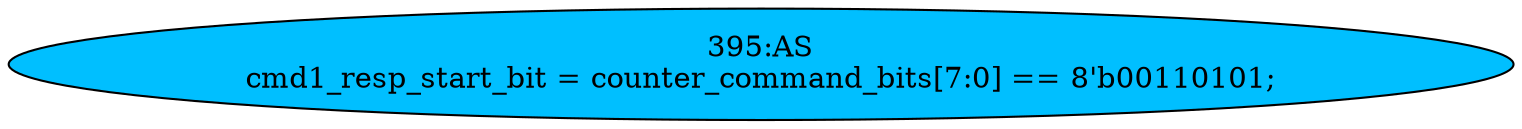 strict digraph "" {
	node [label="\N"];
	"395:AS"	 [ast="<pyverilog.vparser.ast.Assign object at 0x7f1167bd4690>",
		def_var="['cmd1_resp_start_bit']",
		fillcolor=deepskyblue,
		label="395:AS
cmd1_resp_start_bit = counter_command_bits[7:0] == 8'b00110101;",
		statements="[]",
		style=filled,
		typ=Assign,
		use_var="['counter_command_bits']"];
}

